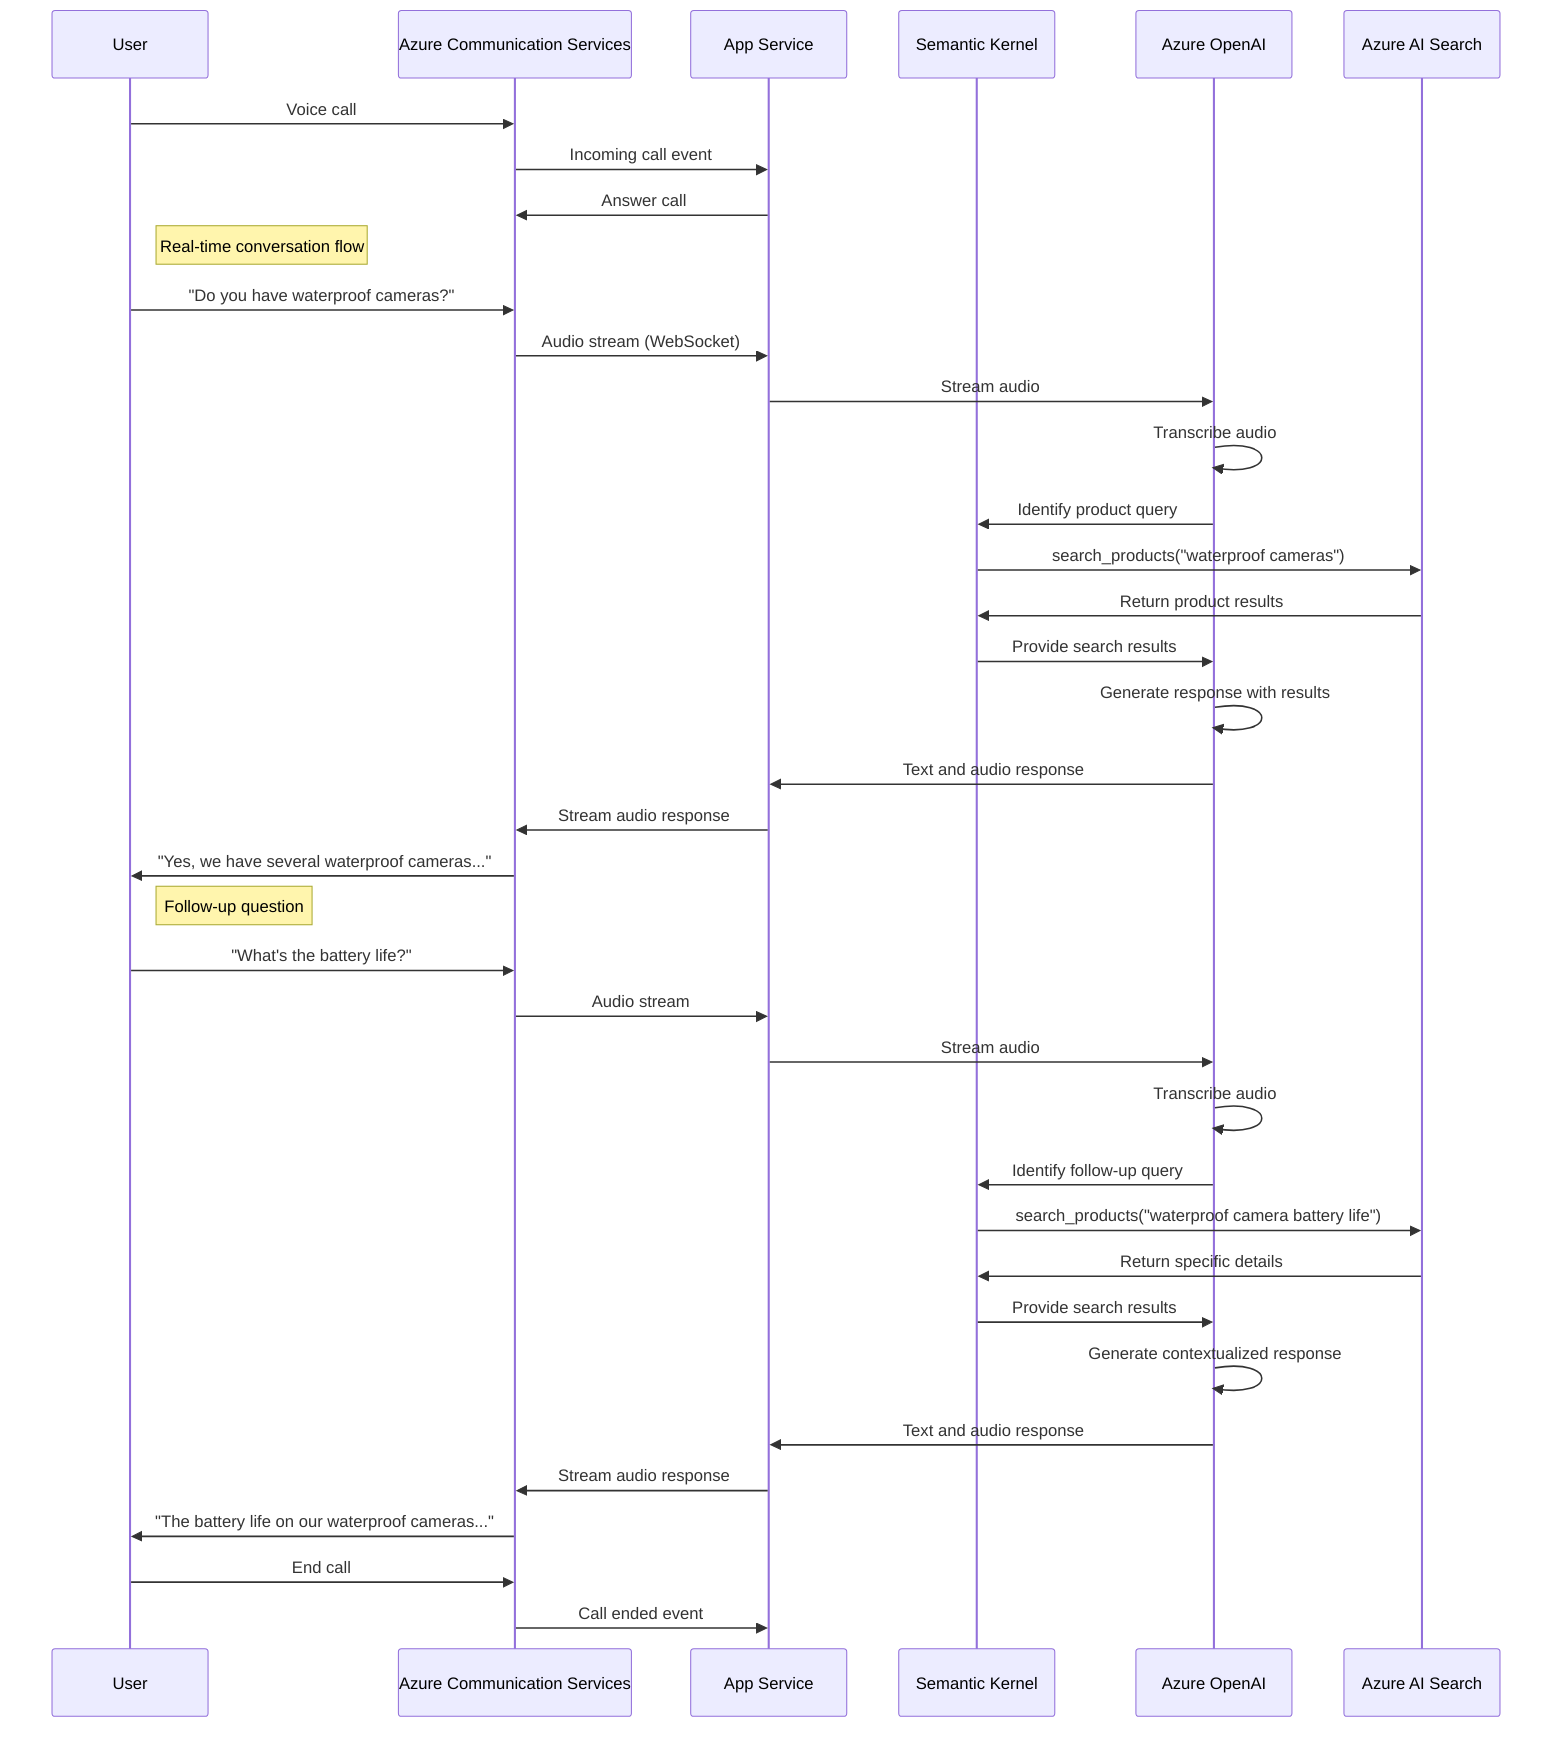 sequenceDiagram
    participant User
    participant ACS as Azure Communication Services
    participant App as App Service
    participant SK as Semantic Kernel
    participant AOI as Azure OpenAI
    participant Search as Azure AI Search

    User->>ACS: Voice call
    ACS->>App: Incoming call event
    App->>ACS: Answer call
    
    note right of User: Real-time conversation flow
    User->>ACS: "Do you have waterproof cameras?"
    ACS->>App: Audio stream (WebSocket)
    App->>AOI: Stream audio
    AOI->>AOI: Transcribe audio
    AOI->>SK: Identify product query
    SK->>Search: search_products("waterproof cameras")
    Search->>SK: Return product results
    SK->>AOI: Provide search results
    AOI->>AOI: Generate response with results
    AOI->>App: Text and audio response
    App->>ACS: Stream audio response
    ACS->>User: "Yes, we have several waterproof cameras..."
    
    note right of User: Follow-up question
    User->>ACS: "What's the battery life?"
    ACS->>App: Audio stream
    App->>AOI: Stream audio
    AOI->>AOI: Transcribe audio
    AOI->>SK: Identify follow-up query
    SK->>Search: search_products("waterproof camera battery life")
    Search->>SK: Return specific details
    SK->>AOI: Provide search results
    AOI->>AOI: Generate contextualized response
    AOI->>App: Text and audio response
    App->>ACS: Stream audio response
    ACS->>User: "The battery life on our waterproof cameras..."
    
    User->>ACS: End call
    ACS->>App: Call ended event